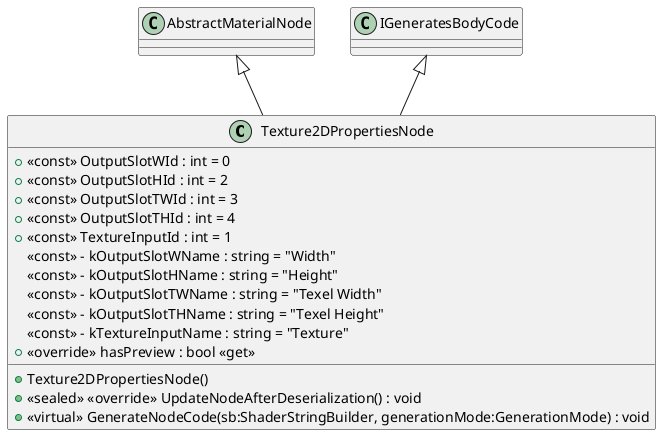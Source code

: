 @startuml
class Texture2DPropertiesNode {
    + <<const>> OutputSlotWId : int = 0
    + <<const>> OutputSlotHId : int = 2
    + <<const>> OutputSlotTWId : int = 3
    + <<const>> OutputSlotTHId : int = 4
    + <<const>> TextureInputId : int = 1
    <<const>> - kOutputSlotWName : string = "Width"
    <<const>> - kOutputSlotHName : string = "Height"
    <<const>> - kOutputSlotTWName : string = "Texel Width"
    <<const>> - kOutputSlotTHName : string = "Texel Height"
    <<const>> - kTextureInputName : string = "Texture"
    + <<override>> hasPreview : bool <<get>>
    + Texture2DPropertiesNode()
    + <<sealed>> <<override>> UpdateNodeAfterDeserialization() : void
    + <<virtual>> GenerateNodeCode(sb:ShaderStringBuilder, generationMode:GenerationMode) : void
}
AbstractMaterialNode <|-- Texture2DPropertiesNode
IGeneratesBodyCode <|-- Texture2DPropertiesNode
@enduml
